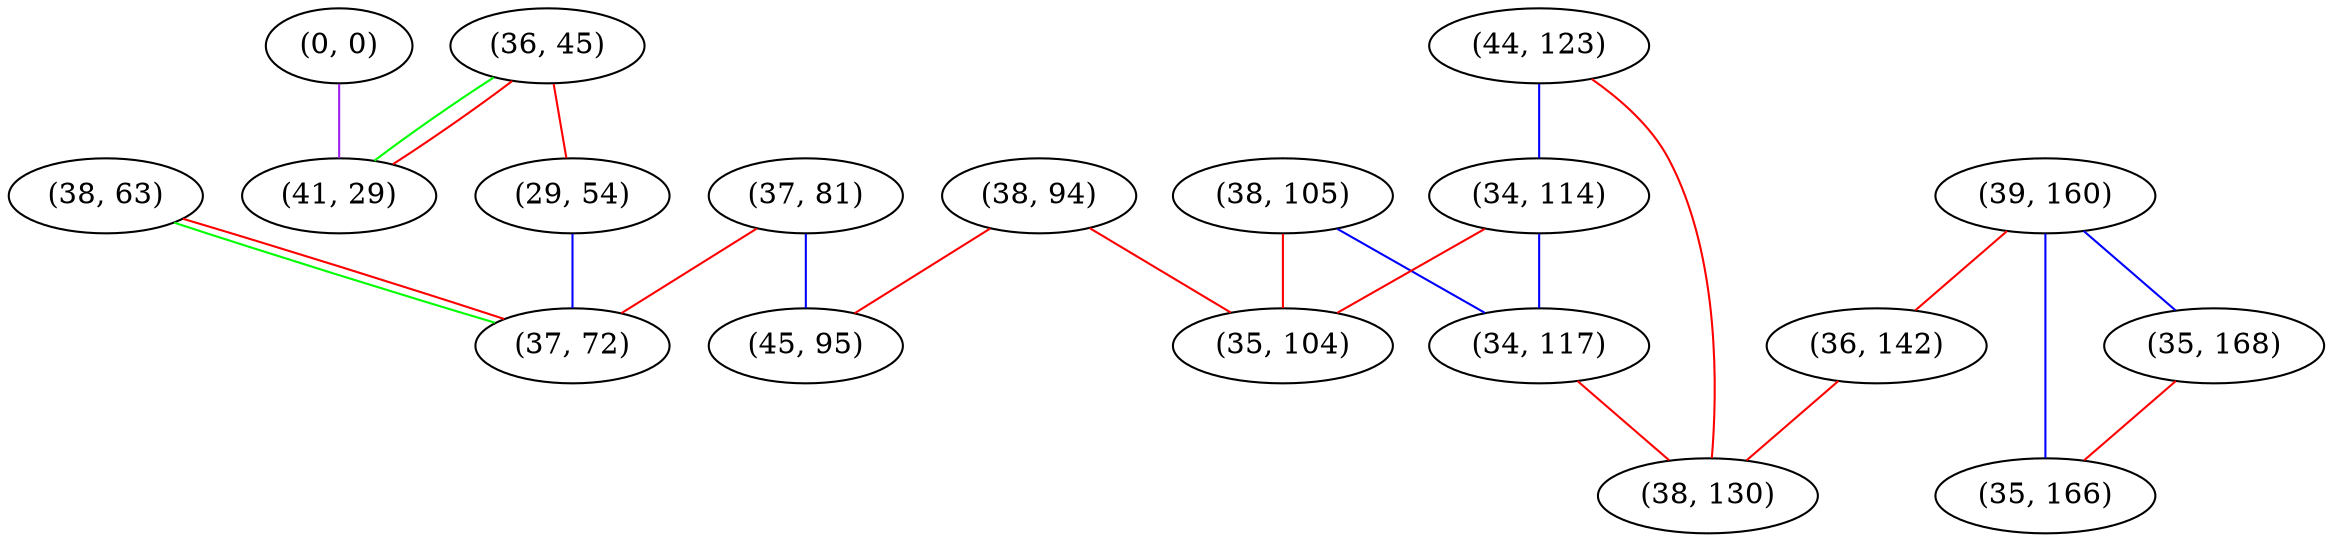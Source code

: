 graph "" {
"(36, 45)";
"(38, 105)";
"(0, 0)";
"(39, 160)";
"(44, 123)";
"(34, 114)";
"(37, 81)";
"(34, 117)";
"(35, 168)";
"(38, 63)";
"(36, 142)";
"(38, 94)";
"(29, 54)";
"(41, 29)";
"(38, 130)";
"(35, 166)";
"(35, 104)";
"(45, 95)";
"(37, 72)";
"(36, 45)" -- "(29, 54)"  [color=red, key=0, weight=1];
"(36, 45)" -- "(41, 29)"  [color=green, key=0, weight=2];
"(36, 45)" -- "(41, 29)"  [color=red, key=1, weight=1];
"(38, 105)" -- "(35, 104)"  [color=red, key=0, weight=1];
"(38, 105)" -- "(34, 117)"  [color=blue, key=0, weight=3];
"(0, 0)" -- "(41, 29)"  [color=purple, key=0, weight=4];
"(39, 160)" -- "(35, 168)"  [color=blue, key=0, weight=3];
"(39, 160)" -- "(36, 142)"  [color=red, key=0, weight=1];
"(39, 160)" -- "(35, 166)"  [color=blue, key=0, weight=3];
"(44, 123)" -- "(38, 130)"  [color=red, key=0, weight=1];
"(44, 123)" -- "(34, 114)"  [color=blue, key=0, weight=3];
"(34, 114)" -- "(35, 104)"  [color=red, key=0, weight=1];
"(34, 114)" -- "(34, 117)"  [color=blue, key=0, weight=3];
"(37, 81)" -- "(45, 95)"  [color=blue, key=0, weight=3];
"(37, 81)" -- "(37, 72)"  [color=red, key=0, weight=1];
"(34, 117)" -- "(38, 130)"  [color=red, key=0, weight=1];
"(35, 168)" -- "(35, 166)"  [color=red, key=0, weight=1];
"(38, 63)" -- "(37, 72)"  [color=green, key=0, weight=2];
"(38, 63)" -- "(37, 72)"  [color=red, key=1, weight=1];
"(36, 142)" -- "(38, 130)"  [color=red, key=0, weight=1];
"(38, 94)" -- "(35, 104)"  [color=red, key=0, weight=1];
"(38, 94)" -- "(45, 95)"  [color=red, key=0, weight=1];
"(29, 54)" -- "(37, 72)"  [color=blue, key=0, weight=3];
}
